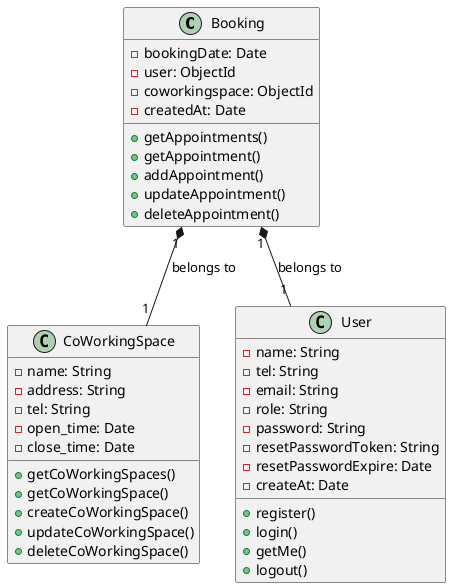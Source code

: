 @startuml

class Booking {
    - bookingDate: Date
    - user: ObjectId
    - coworkingspace: ObjectId
    - createdAt: Date
    + getAppointments()
    + getAppointment()
    + addAppointment()
    + updateAppointment()
    + deleteAppointment()
}

class CoWorkingSpace {
    - name: String
    - address: String
    - tel: String
    - open_time: Date
    - close_time: Date
    + getCoWorkingSpaces()
    + getCoWorkingSpace()
    + createCoWorkingSpace()
    + updateCoWorkingSpace()
    + deleteCoWorkingSpace()
}

class User {
    - name: String
    - tel: String
    - email: String
    - role: String
    - password: String
    - resetPasswordToken: String
    - resetPasswordExpire: Date
    - createAt: Date
    + register()
    + login()
    + getMe()
    + logout()
}

Booking "1" *-- "1" CoWorkingSpace : belongs to
Booking "1" *-- "1" User : belongs to

@enduml

